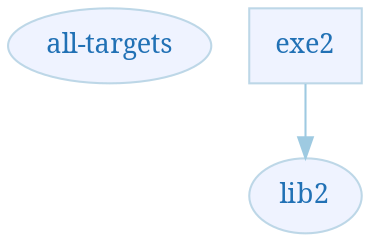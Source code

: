 digraph G {
    fontname="sans-serif";
    penwidth="0.1";
    edge [comment="Wildcard edge", 
          fontname="sans-serif", 
          fontsize=10, 
          colorscheme="blues3", 
          color=2, 
          fontcolor=3];
    node [fontname="serif", 
          fontsize=13, 
          fillcolor="1", 
          colorscheme="blues4", 
          color="2", 
          fontcolor="4", 
          style="filled"];
    subgraph "contents" {
        rankdir="LR";
        style="solid";
        margin="0.5";
        edge [comment="subgraph edge wildcard"];
        node [comment="subgraph node wildcard"];
        "all-targets" [URL="all-targets.svg"];
    }
    "lib2" [URL="lib2-uses.svg"];
    "exe2" [shape="box" URL="exe2-uses.svg"];
    "exe2" -> "lib2";
}
